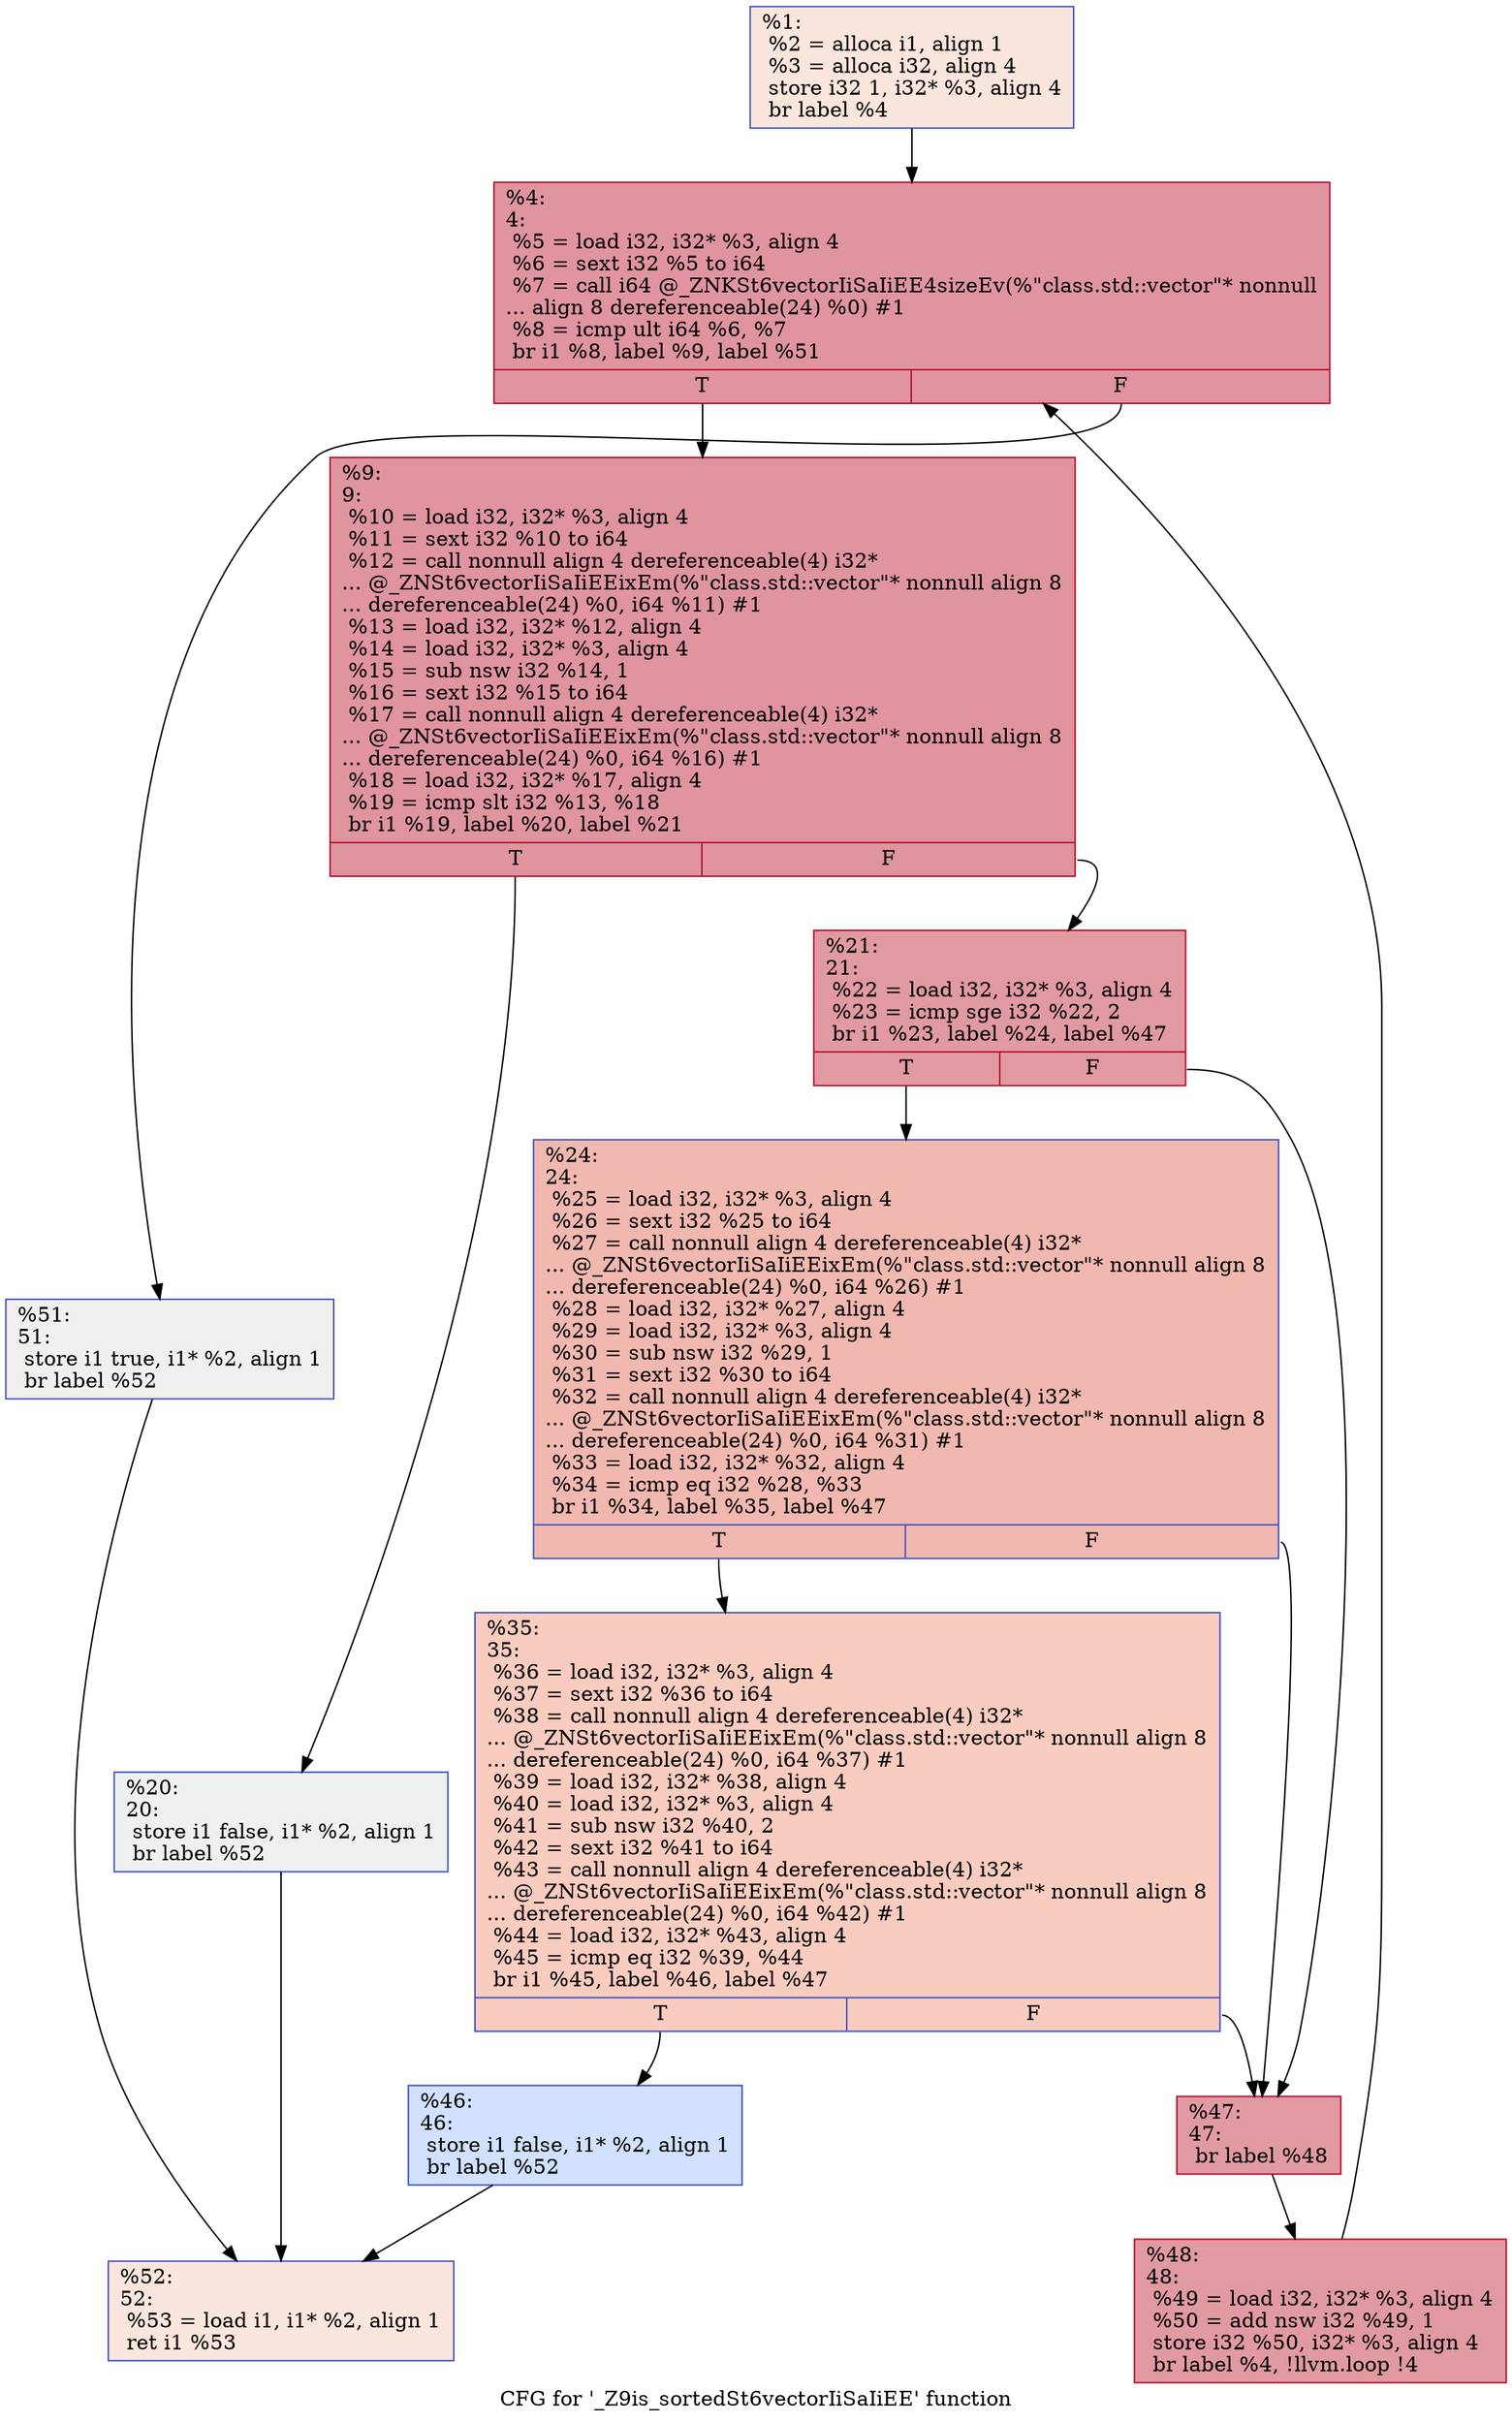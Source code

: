 digraph "CFG for '_Z9is_sortedSt6vectorIiSaIiEE' function" {
	label="CFG for '_Z9is_sortedSt6vectorIiSaIiEE' function";

	Node0x55e3545da110 [shape=record,color="#3d50c3ff", style=filled, fillcolor="#f3c7b170",label="{%1:\l  %2 = alloca i1, align 1\l  %3 = alloca i32, align 4\l  store i32 1, i32* %3, align 4\l  br label %4\l}"];
	Node0x55e3545da110 -> Node0x55e3545da950;
	Node0x55e3545da950 [shape=record,color="#b70d28ff", style=filled, fillcolor="#b70d2870",label="{%4:\l4:                                                \l  %5 = load i32, i32* %3, align 4\l  %6 = sext i32 %5 to i64\l  %7 = call i64 @_ZNKSt6vectorIiSaIiEE4sizeEv(%\"class.std::vector\"* nonnull\l... align 8 dereferenceable(24) %0) #1\l  %8 = icmp ult i64 %6, %7\l  br i1 %8, label %9, label %51\l|{<s0>T|<s1>F}}"];
	Node0x55e3545da950:s0 -> Node0x55e3545daa10;
	Node0x55e3545da950:s1 -> Node0x55e3545daef0;
	Node0x55e3545daa10 [shape=record,color="#b70d28ff", style=filled, fillcolor="#b70d2870",label="{%9:\l9:                                                \l  %10 = load i32, i32* %3, align 4\l  %11 = sext i32 %10 to i64\l  %12 = call nonnull align 4 dereferenceable(4) i32*\l... @_ZNSt6vectorIiSaIiEEixEm(%\"class.std::vector\"* nonnull align 8\l... dereferenceable(24) %0, i64 %11) #1\l  %13 = load i32, i32* %12, align 4\l  %14 = load i32, i32* %3, align 4\l  %15 = sub nsw i32 %14, 1\l  %16 = sext i32 %15 to i64\l  %17 = call nonnull align 4 dereferenceable(4) i32*\l... @_ZNSt6vectorIiSaIiEEixEm(%\"class.std::vector\"* nonnull align 8\l... dereferenceable(24) %0, i64 %16) #1\l  %18 = load i32, i32* %17, align 4\l  %19 = icmp slt i32 %13, %18\l  br i1 %19, label %20, label %21\l|{<s0>T|<s1>F}}"];
	Node0x55e3545daa10:s0 -> Node0x55e3545db7b0;
	Node0x55e3545daa10:s1 -> Node0x55e3545db800;
	Node0x55e3545db7b0 [shape=record,color="#3d50c3ff", style=filled, fillcolor="#dbdcde70",label="{%20:\l20:                                               \l  store i1 false, i1* %2, align 1\l  br label %52\l}"];
	Node0x55e3545db7b0 -> Node0x55e3545db9d0;
	Node0x55e3545db800 [shape=record,color="#b70d28ff", style=filled, fillcolor="#bb1b2c70",label="{%21:\l21:                                               \l  %22 = load i32, i32* %3, align 4\l  %23 = icmp sge i32 %22, 2\l  br i1 %23, label %24, label %47\l|{<s0>T|<s1>F}}"];
	Node0x55e3545db800:s0 -> Node0x55e3545dbb90;
	Node0x55e3545db800:s1 -> Node0x55e3545dbbe0;
	Node0x55e3545dbb90 [shape=record,color="#3d50c3ff", style=filled, fillcolor="#dc5d4a70",label="{%24:\l24:                                               \l  %25 = load i32, i32* %3, align 4\l  %26 = sext i32 %25 to i64\l  %27 = call nonnull align 4 dereferenceable(4) i32*\l... @_ZNSt6vectorIiSaIiEEixEm(%\"class.std::vector\"* nonnull align 8\l... dereferenceable(24) %0, i64 %26) #1\l  %28 = load i32, i32* %27, align 4\l  %29 = load i32, i32* %3, align 4\l  %30 = sub nsw i32 %29, 1\l  %31 = sext i32 %30 to i64\l  %32 = call nonnull align 4 dereferenceable(4) i32*\l... @_ZNSt6vectorIiSaIiEEixEm(%\"class.std::vector\"* nonnull align 8\l... dereferenceable(24) %0, i64 %31) #1\l  %33 = load i32, i32* %32, align 4\l  %34 = icmp eq i32 %28, %33\l  br i1 %34, label %35, label %47\l|{<s0>T|<s1>F}}"];
	Node0x55e3545dbb90:s0 -> Node0x55e3545dc5b0;
	Node0x55e3545dbb90:s1 -> Node0x55e3545dbbe0;
	Node0x55e3545dc5b0 [shape=record,color="#3d50c3ff", style=filled, fillcolor="#f08b6e70",label="{%35:\l35:                                               \l  %36 = load i32, i32* %3, align 4\l  %37 = sext i32 %36 to i64\l  %38 = call nonnull align 4 dereferenceable(4) i32*\l... @_ZNSt6vectorIiSaIiEEixEm(%\"class.std::vector\"* nonnull align 8\l... dereferenceable(24) %0, i64 %37) #1\l  %39 = load i32, i32* %38, align 4\l  %40 = load i32, i32* %3, align 4\l  %41 = sub nsw i32 %40, 2\l  %42 = sext i32 %41 to i64\l  %43 = call nonnull align 4 dereferenceable(4) i32*\l... @_ZNSt6vectorIiSaIiEEixEm(%\"class.std::vector\"* nonnull align 8\l... dereferenceable(24) %0, i64 %42) #1\l  %44 = load i32, i32* %43, align 4\l  %45 = icmp eq i32 %39, %44\l  br i1 %45, label %46, label %47\l|{<s0>T|<s1>F}}"];
	Node0x55e3545dc5b0:s0 -> Node0x55e3545dccd0;
	Node0x55e3545dc5b0:s1 -> Node0x55e3545dbbe0;
	Node0x55e3545dccd0 [shape=record,color="#3d50c3ff", style=filled, fillcolor="#9abbff70",label="{%46:\l46:                                               \l  store i1 false, i1* %2, align 1\l  br label %52\l}"];
	Node0x55e3545dccd0 -> Node0x55e3545db9d0;
	Node0x55e3545dbbe0 [shape=record,color="#b70d28ff", style=filled, fillcolor="#bb1b2c70",label="{%47:\l47:                                               \l  br label %48\l}"];
	Node0x55e3545dbbe0 -> Node0x55e3545dced0;
	Node0x55e3545dced0 [shape=record,color="#b70d28ff", style=filled, fillcolor="#bb1b2c70",label="{%48:\l48:                                               \l  %49 = load i32, i32* %3, align 4\l  %50 = add nsw i32 %49, 1\l  store i32 %50, i32* %3, align 4\l  br label %4, !llvm.loop !4\l}"];
	Node0x55e3545dced0 -> Node0x55e3545da950;
	Node0x55e3545daef0 [shape=record,color="#3d50c3ff", style=filled, fillcolor="#dedcdb70",label="{%51:\l51:                                               \l  store i1 true, i1* %2, align 1\l  br label %52\l}"];
	Node0x55e3545daef0 -> Node0x55e3545db9d0;
	Node0x55e3545db9d0 [shape=record,color="#3d50c3ff", style=filled, fillcolor="#f3c7b170",label="{%52:\l52:                                               \l  %53 = load i1, i1* %2, align 1\l  ret i1 %53\l}"];
}
